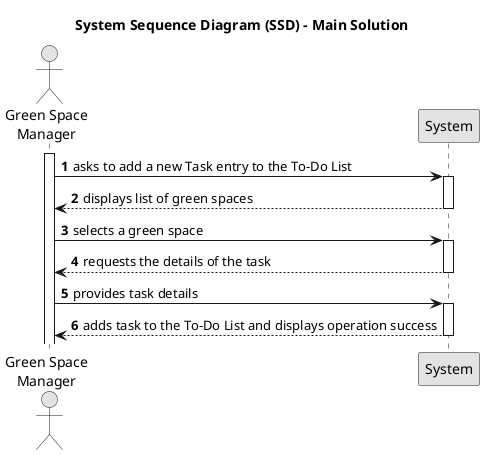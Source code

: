 @startuml
skinparam monochrome true
skinparam packageStyle rectangle
skinparam shadowing false

title System Sequence Diagram (SSD) - Main Solution

autonumber

actor "Green Space\nManager" as GSM

activate GSM
 GSM -> System : asks to add a new Task entry to the To-Do List
    activate System

        System --> GSM : displays list of green spaces
    deactivate System

    GSM -> System : selects a green space
    activate System

        System --> GSM : requests the details of the task
    deactivate System

    GSM -> System : provides task details
    activate System

        System --> GSM : adds task to the To-Do List and displays operation success
    deactivate System

@enduml